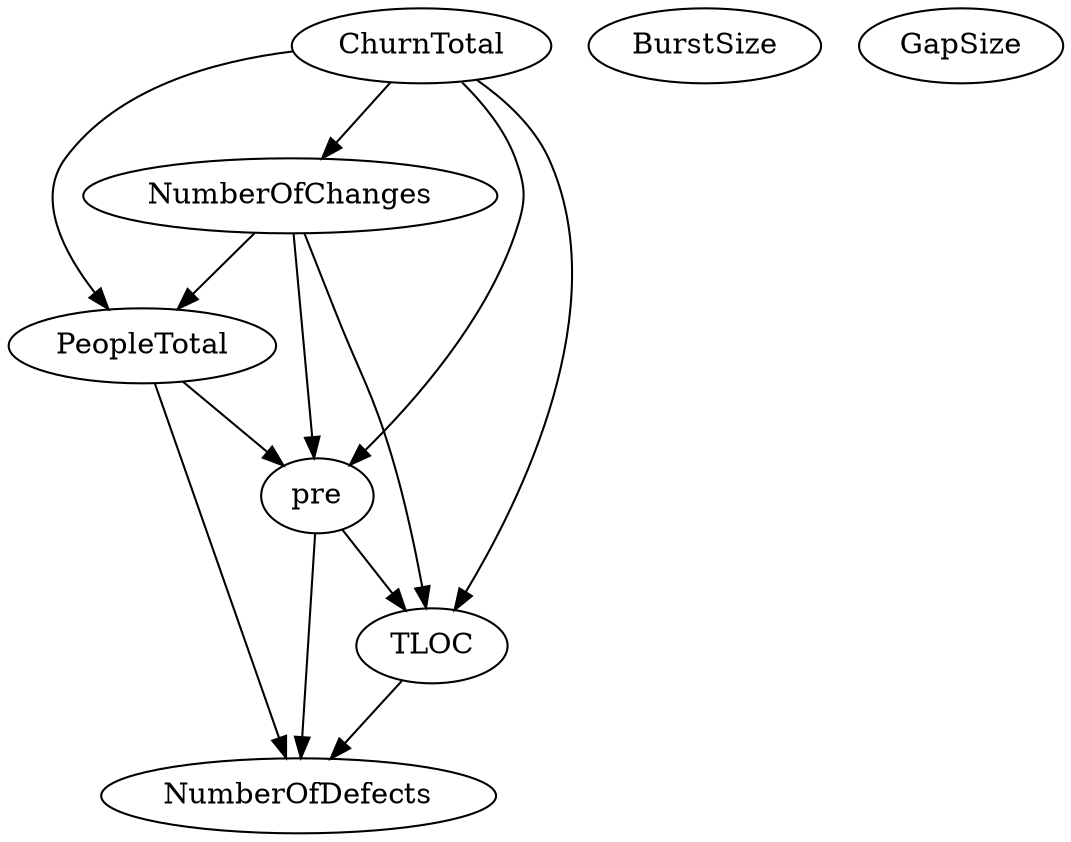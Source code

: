 digraph {
   PeopleTotal;
   NumberOfChanges;
   ChurnTotal;
   TLOC;
   pre;
   NumberOfDefects;
   BurstSize;
   GapSize;
   PeopleTotal -> pre;
   PeopleTotal -> NumberOfDefects;
   NumberOfChanges -> PeopleTotal;
   NumberOfChanges -> TLOC;
   NumberOfChanges -> pre;
   ChurnTotal -> PeopleTotal;
   ChurnTotal -> NumberOfChanges;
   ChurnTotal -> TLOC;
   ChurnTotal -> pre;
   TLOC -> NumberOfDefects;
   pre -> TLOC;
   pre -> NumberOfDefects;
}
